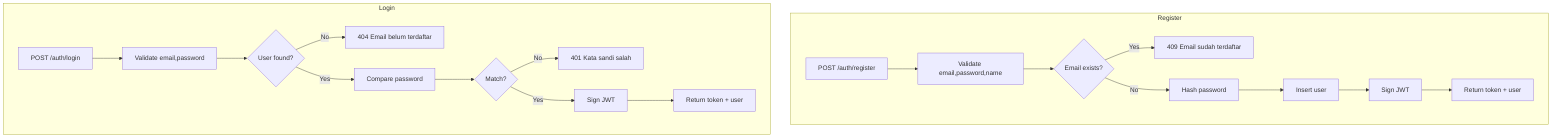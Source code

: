 flowchart TD
  subgraph Register
    AR1[POST /auth/register] --> AR2[Validate email,password,name]
    AR2 --> AR3{Email exists?}
    AR3 -->|Yes| AR4[409 Email sudah terdaftar]
    AR3 -->|No| AR5[Hash password]
    AR5 --> AR6[Insert user]
    AR6 --> AR7[Sign JWT]
    AR7 --> AR8[Return token + user]
  end

  subgraph Login
    AL1[POST /auth/login] --> AL2[Validate email,password]
    AL2 --> AL3{User found?}
    AL3 -->|No| AL4[404 Email belum terdaftar]
    AL3 -->|Yes| AL5[Compare password]
    AL5 --> AL6{Match?}
    AL6 -->|No| AL7[401 Kata sandi salah]
    AL6 -->|Yes| AL8[Sign JWT]
    AL8 --> AL9[Return token + user]
  end